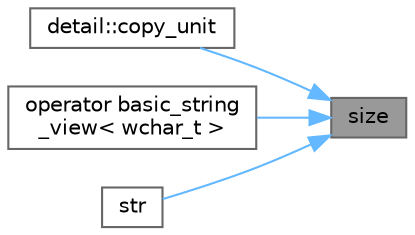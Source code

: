 digraph "size"
{
 // LATEX_PDF_SIZE
  bgcolor="transparent";
  edge [fontname=Helvetica,fontsize=10,labelfontname=Helvetica,labelfontsize=10];
  node [fontname=Helvetica,fontsize=10,shape=box,height=0.2,width=0.4];
  rankdir="RL";
  Node1 [id="Node000001",label="size",height=0.2,width=0.4,color="gray40", fillcolor="grey60", style="filled", fontcolor="black",tooltip=" "];
  Node1 -> Node2 [id="edge1_Node000001_Node000002",dir="back",color="steelblue1",style="solid",tooltip=" "];
  Node2 [id="Node000002",label="detail::copy_unit",height=0.2,width=0.4,color="grey40", fillcolor="white", style="filled",URL="$namespacedetail.html#ae1bf005f41d507a5a9a219ea36bc8849",tooltip=" "];
  Node1 -> Node3 [id="edge2_Node000001_Node000003",dir="back",color="steelblue1",style="solid",tooltip=" "];
  Node3 [id="Node000003",label="operator basic_string\l_view\< wchar_t \>",height=0.2,width=0.4,color="grey40", fillcolor="white", style="filled",URL="$classdetail_1_1utf8__to__utf16.html#a463e0da895c0e4b70e6c9863d7829a0e",tooltip=" "];
  Node1 -> Node4 [id="edge3_Node000001_Node000004",dir="back",color="steelblue1",style="solid",tooltip=" "];
  Node4 [id="Node000004",label="str",height=0.2,width=0.4,color="grey40", fillcolor="white", style="filled",URL="$classdetail_1_1utf8__to__utf16.html#ab414a0dfb6259444ffada5a34594692e",tooltip=" "];
}
